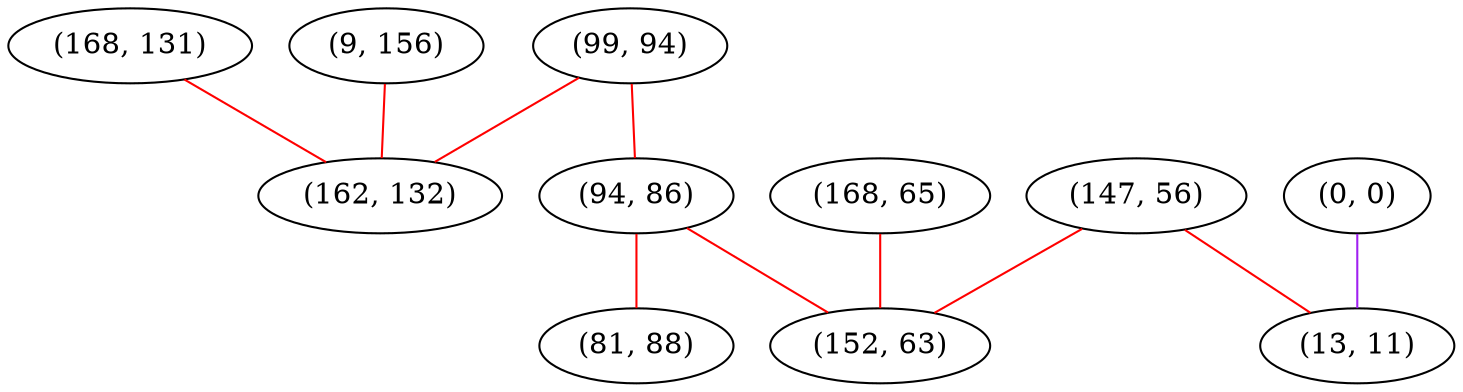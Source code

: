 graph "" {
"(168, 131)";
"(0, 0)";
"(168, 65)";
"(99, 94)";
"(94, 86)";
"(147, 56)";
"(81, 88)";
"(9, 156)";
"(162, 132)";
"(152, 63)";
"(13, 11)";
"(168, 131)" -- "(162, 132)"  [color=red, key=0, weight=1];
"(0, 0)" -- "(13, 11)"  [color=purple, key=0, weight=4];
"(168, 65)" -- "(152, 63)"  [color=red, key=0, weight=1];
"(99, 94)" -- "(162, 132)"  [color=red, key=0, weight=1];
"(99, 94)" -- "(94, 86)"  [color=red, key=0, weight=1];
"(94, 86)" -- "(81, 88)"  [color=red, key=0, weight=1];
"(94, 86)" -- "(152, 63)"  [color=red, key=0, weight=1];
"(147, 56)" -- "(152, 63)"  [color=red, key=0, weight=1];
"(147, 56)" -- "(13, 11)"  [color=red, key=0, weight=1];
"(9, 156)" -- "(162, 132)"  [color=red, key=0, weight=1];
}
